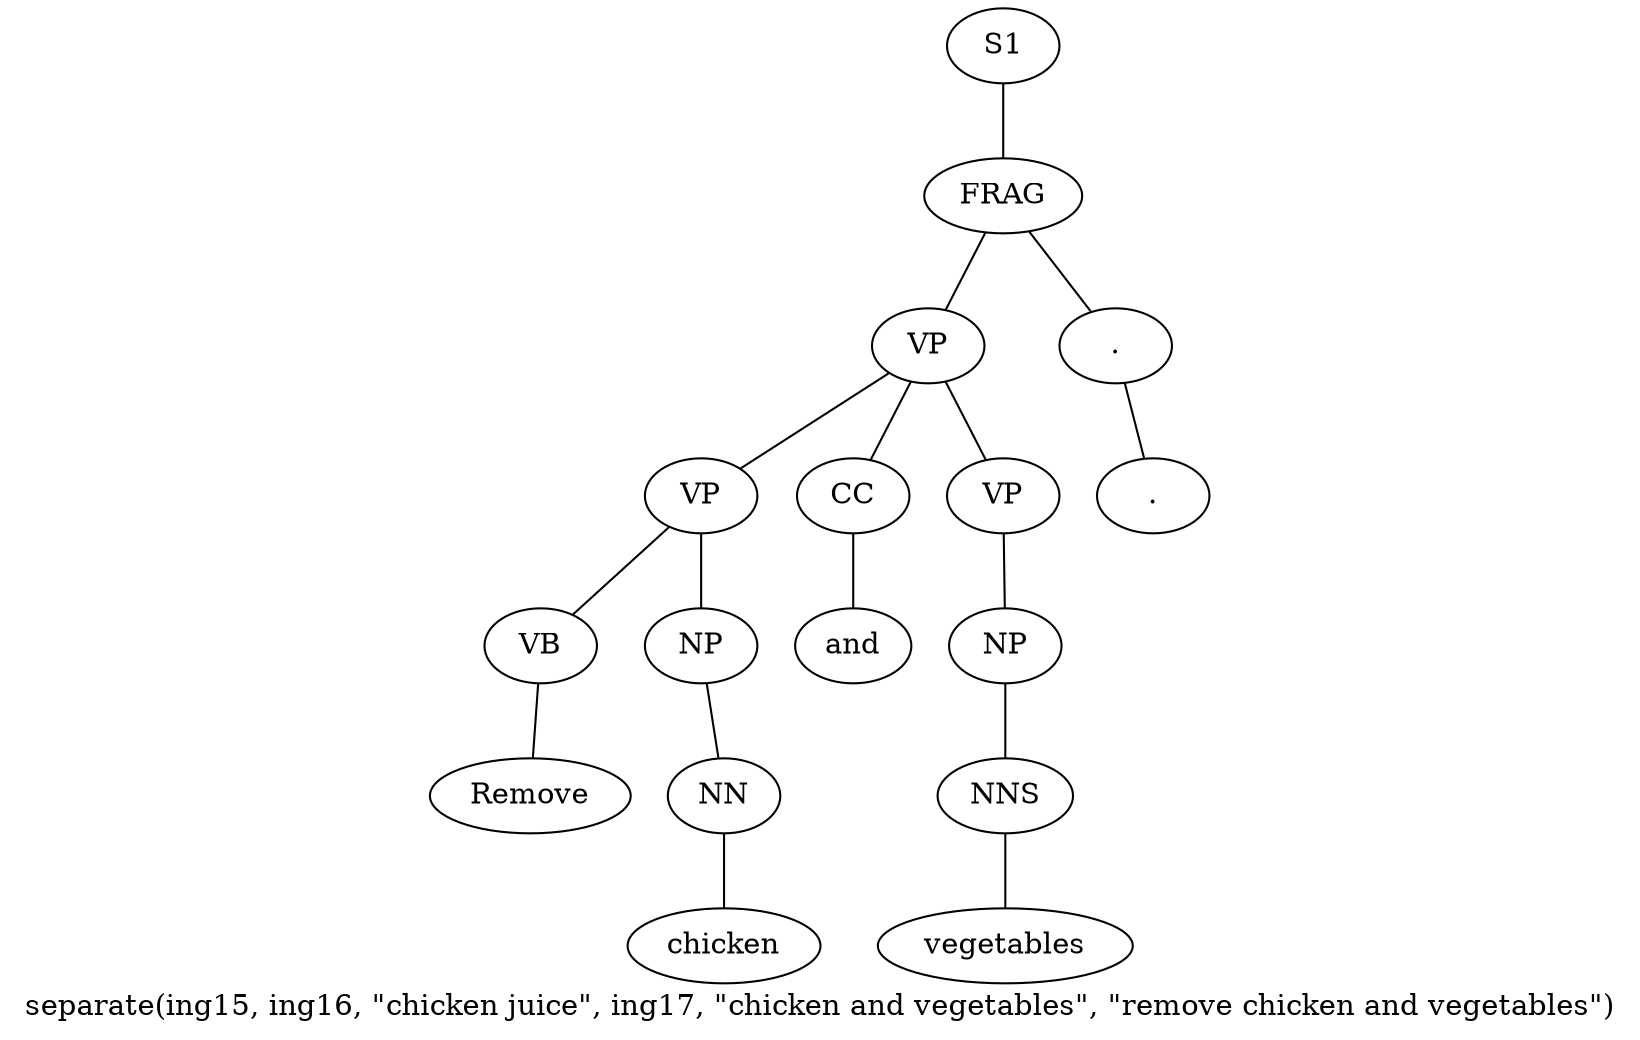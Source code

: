graph SyntaxGraph {
	label = "separate(ing15, ing16, \"chicken juice\", ing17, \"chicken and vegetables\", \"remove chicken and vegetables\")";
	Node0 [label="S1"];
	Node1 [label="FRAG"];
	Node2 [label="VP"];
	Node3 [label="VP"];
	Node4 [label="VB"];
	Node5 [label="Remove"];
	Node6 [label="NP"];
	Node7 [label="NN"];
	Node8 [label="chicken"];
	Node9 [label="CC"];
	Node10 [label="and"];
	Node11 [label="VP"];
	Node12 [label="NP"];
	Node13 [label="NNS"];
	Node14 [label="vegetables"];
	Node15 [label="."];
	Node16 [label="."];

	Node0 -- Node1;
	Node1 -- Node2;
	Node1 -- Node15;
	Node2 -- Node3;
	Node2 -- Node9;
	Node2 -- Node11;
	Node3 -- Node4;
	Node3 -- Node6;
	Node4 -- Node5;
	Node6 -- Node7;
	Node7 -- Node8;
	Node9 -- Node10;
	Node11 -- Node12;
	Node12 -- Node13;
	Node13 -- Node14;
	Node15 -- Node16;
}